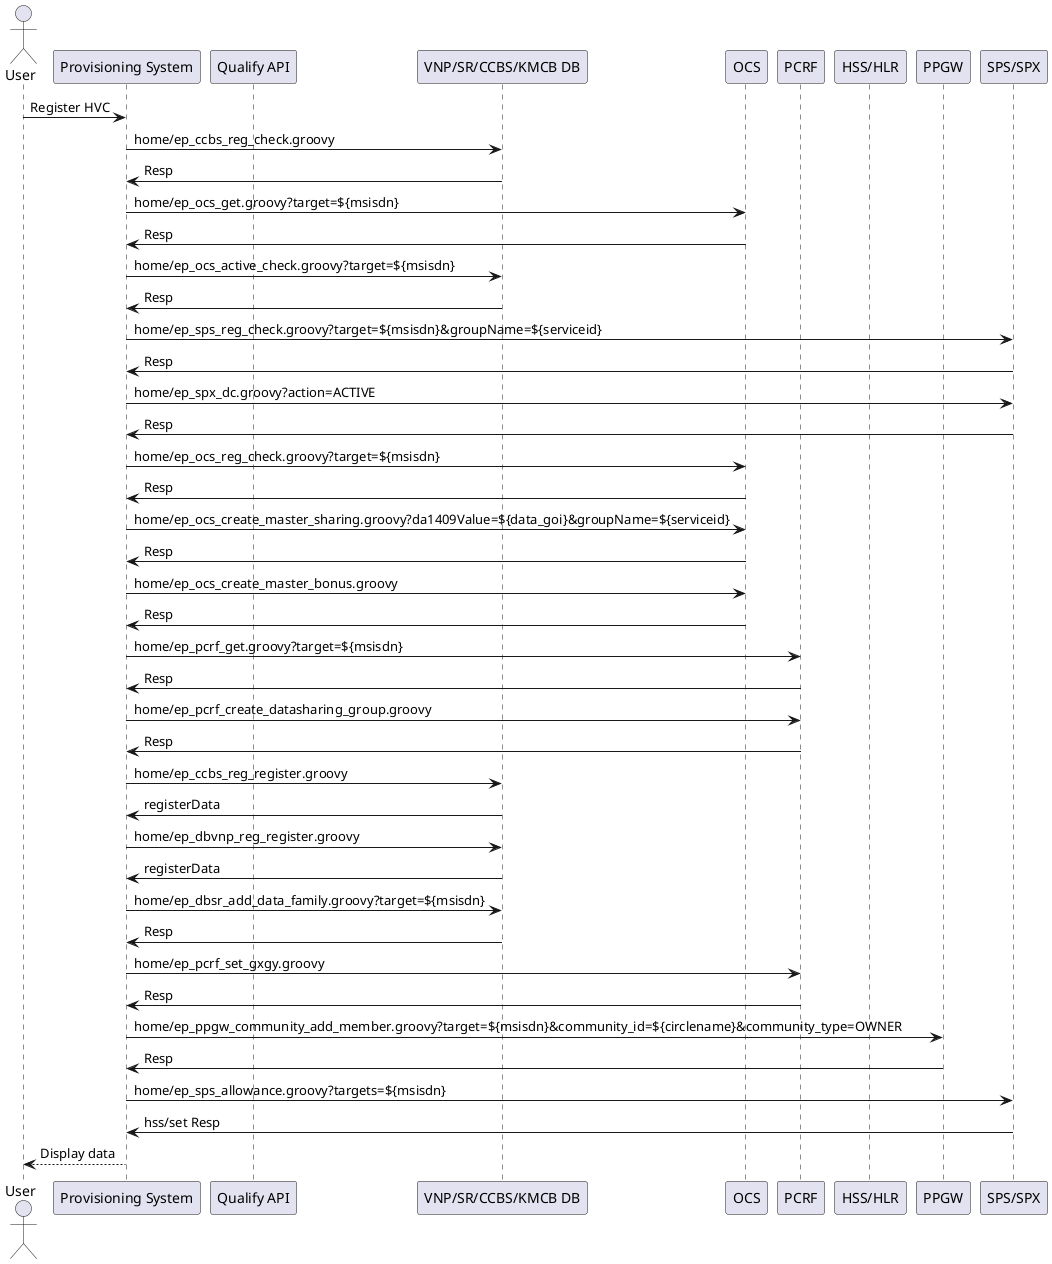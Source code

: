 @startuml
actor User
participant "Provisioning System" as pro
participant "Qualify API" as qAPI

participant "VNP/SR/CCBS/KMCB DB" as db

participant "OCS" as ocs
participant "PCRF" as pcrf
participant "HSS/HLR" as hss
participant "PPGW" as ppgw
participant "SPS/SPX" as sps

User -> pro: Register HVC
pro -> db: home/ep_ccbs_reg_check.groovy
db -> pro: Resp
pro -> ocs: home/ep_ocs_get.groovy?target=${msisdn}
ocs -> pro: Resp
pro -> db: home/ep_ocs_active_check.groovy?target=${msisdn}
db -> pro: Resp
pro -> sps: home/ep_sps_reg_check.groovy?target=${msisdn}&groupName=${serviceid}
sps -> pro: Resp

pro -> sps: home/ep_spx_dc.groovy?action=ACTIVE
sps -> pro: Resp

pro -> ocs: home/ep_ocs_reg_check.groovy?target=${msisdn}
ocs -> pro: Resp

pro -> ocs: home/ep_ocs_create_master_sharing.groovy?da1409Value=${data_goi}&groupName=${serviceid}
ocs -> pro: Resp
pro -> ocs: home/ep_ocs_create_master_bonus.groovy
ocs -> pro: Resp


pro -> pcrf: home/ep_pcrf_get.groovy?target=${msisdn}
pcrf -> pro: Resp

pro -> pcrf: home/ep_pcrf_create_datasharing_group.groovy
pcrf -> pro: Resp

pro -> db: home/ep_ccbs_reg_register.groovy
db -> pro: registerData

pro -> db: home/ep_dbvnp_reg_register.groovy
db -> pro: registerData

pro -> db: home/ep_dbsr_add_data_family.groovy?target=${msisdn}
db -> pro: Resp

pro -> pcrf: home/ep_pcrf_set_gxgy.groovy
pcrf -> pro: Resp

pro -> ppgw: home/ep_ppgw_community_add_member.groovy?target=${msisdn}&community_id=${circlename}&community_type=OWNER
ppgw -> pro: Resp

pro -> sps: home/ep_sps_allowance.groovy?targets=${msisdn}
sps -> pro: hss/set Resp

pro --> User: Display data
@enduml
